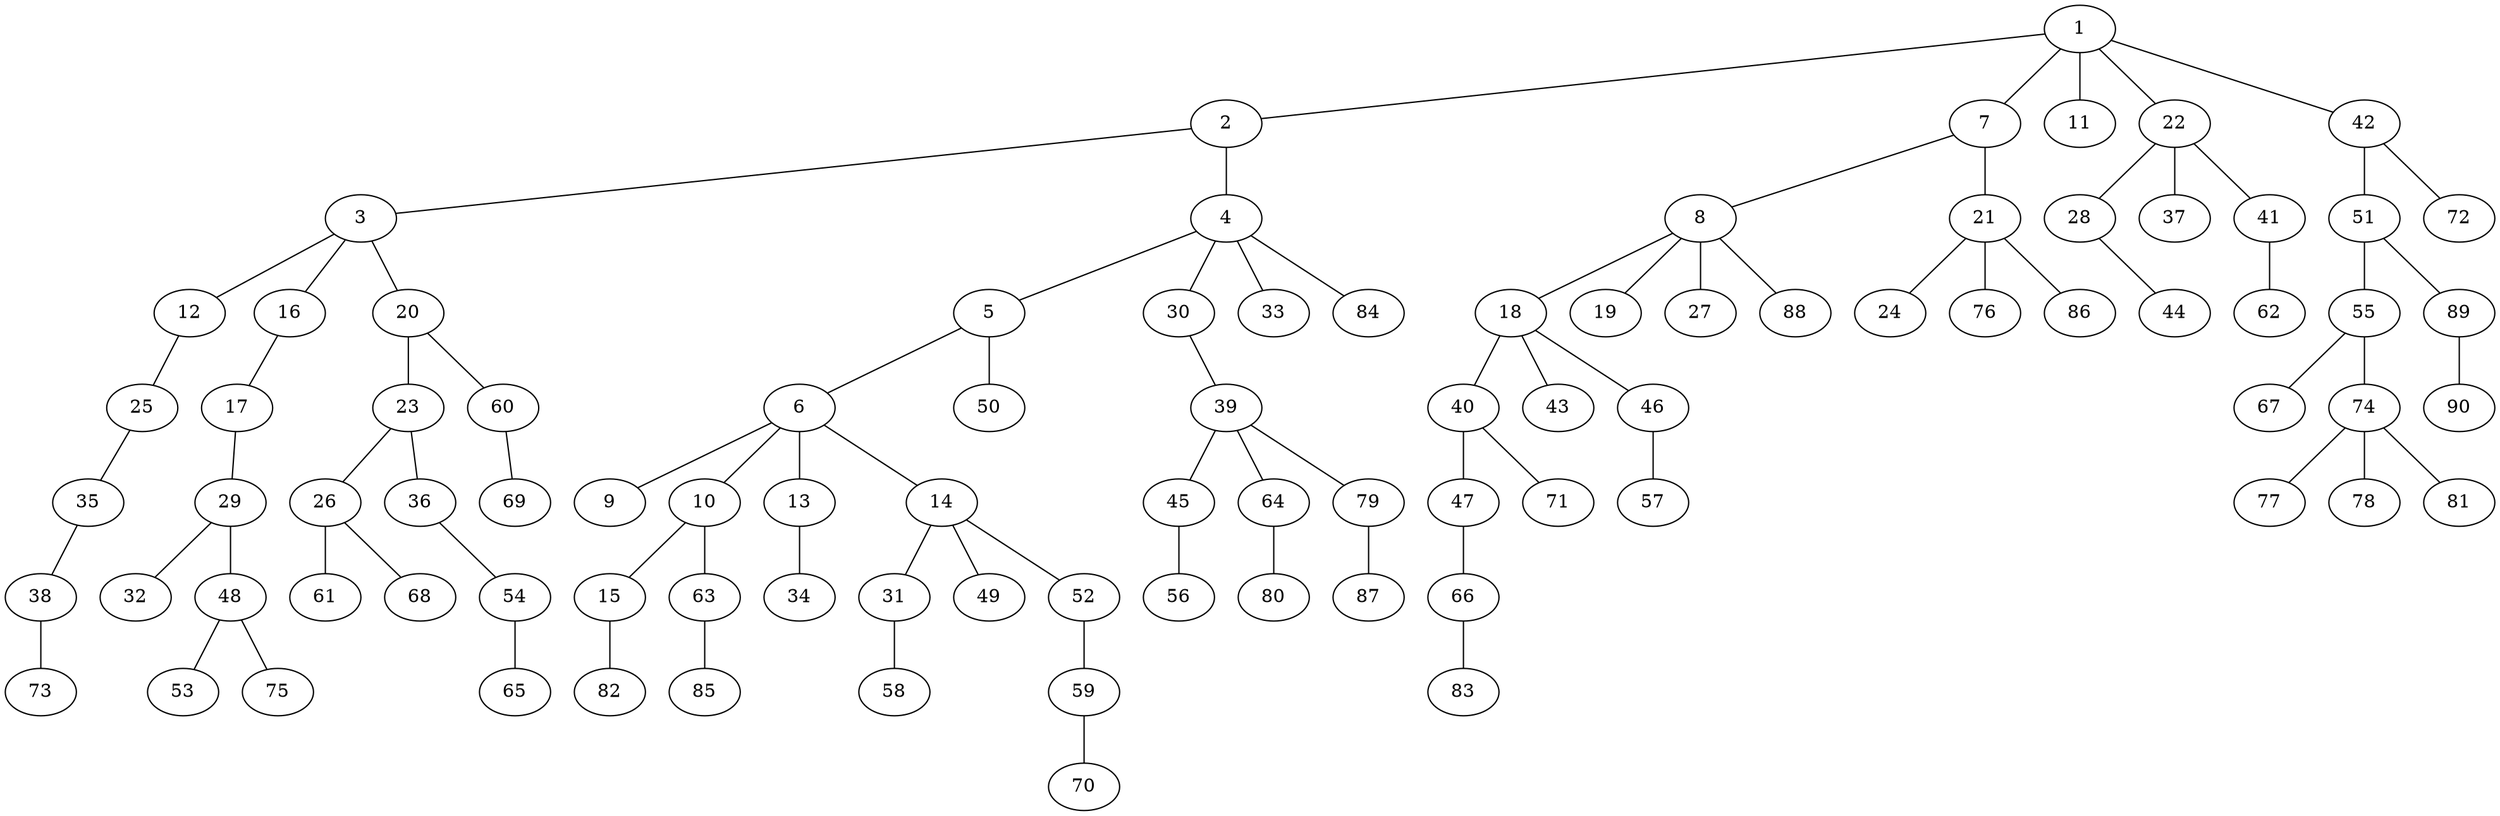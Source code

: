 graph graphname {1--2
1--7
1--11
1--22
1--42
2--3
2--4
3--12
3--16
3--20
4--5
4--30
4--33
4--84
5--6
5--50
6--9
6--10
6--13
6--14
7--8
7--21
8--18
8--19
8--27
8--88
10--15
10--63
12--25
13--34
14--31
14--49
14--52
15--82
16--17
17--29
18--40
18--43
18--46
20--23
20--60
21--24
21--76
21--86
22--28
22--37
22--41
23--26
23--36
25--35
26--61
26--68
28--44
29--32
29--48
30--39
31--58
35--38
36--54
38--73
39--45
39--64
39--79
40--47
40--71
41--62
42--51
42--72
45--56
46--57
47--66
48--53
48--75
51--55
51--89
52--59
54--65
55--67
55--74
59--70
60--69
63--85
64--80
66--83
74--77
74--78
74--81
79--87
89--90
}